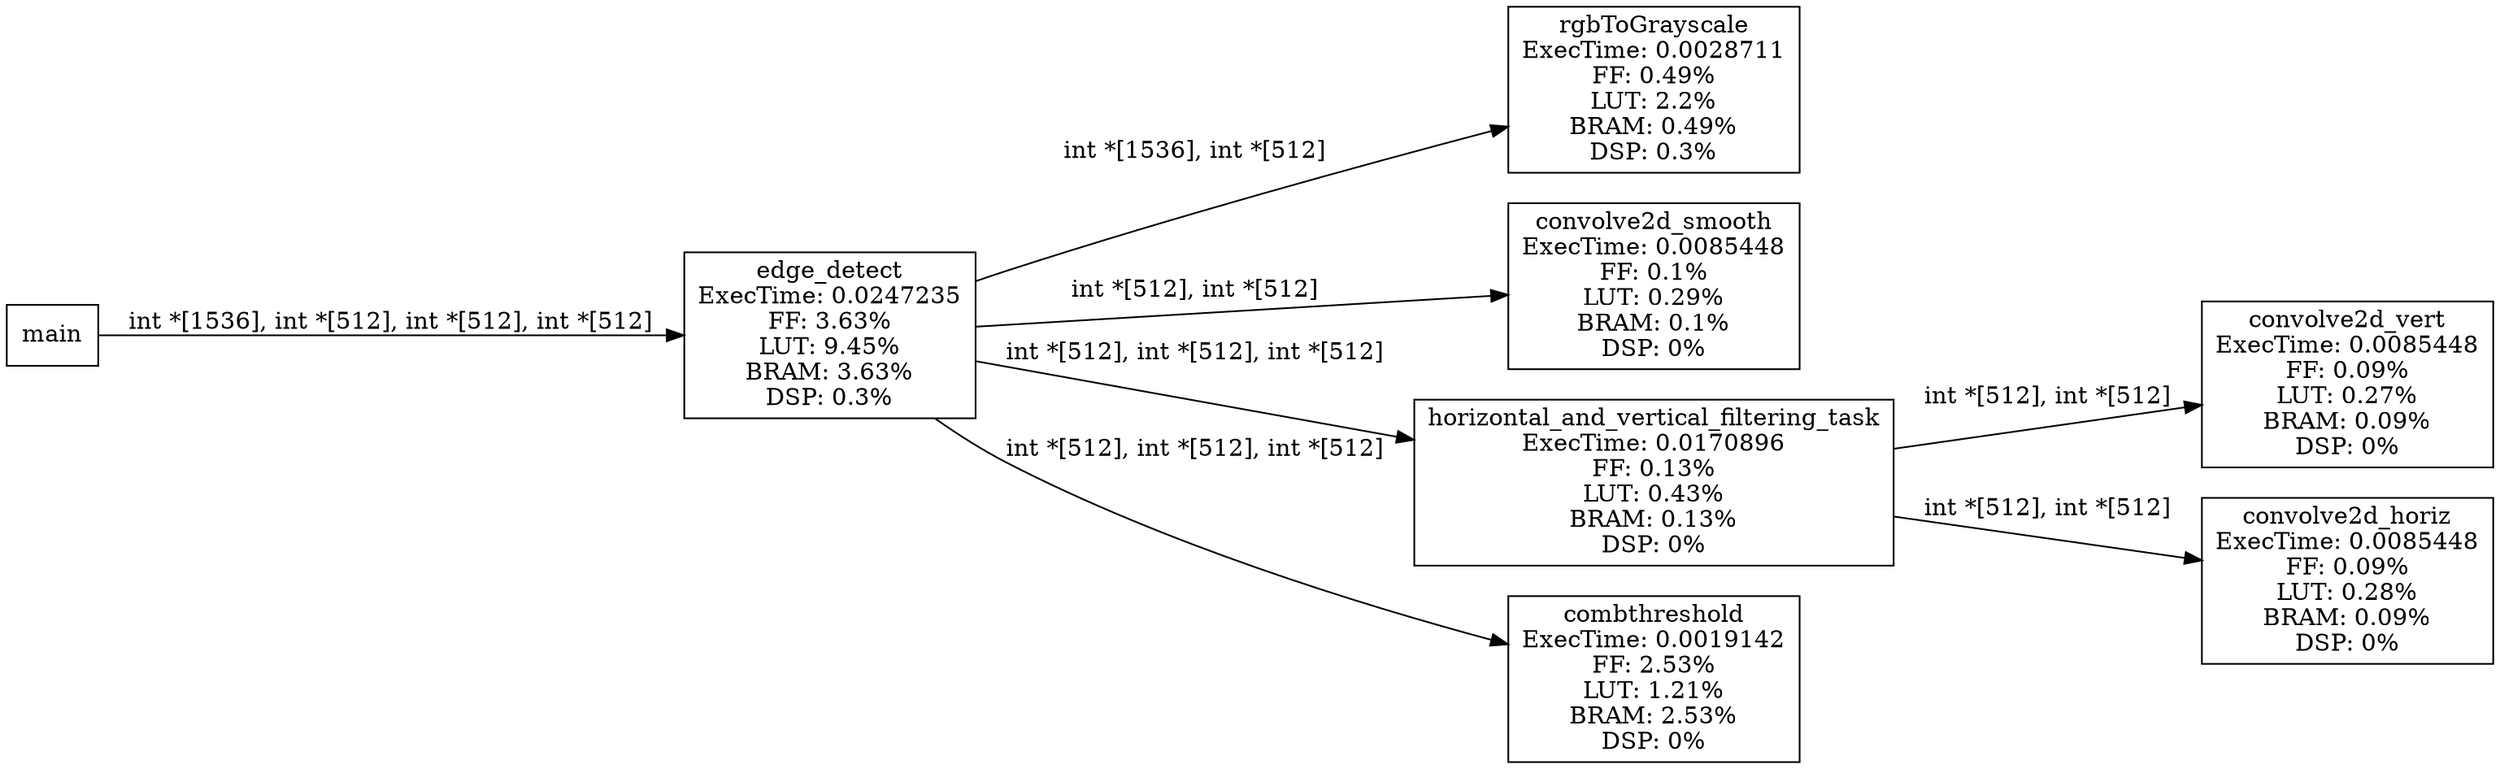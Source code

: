 digraph static_call_graph {
	rankdir=LR;
	node [shape=rectangle]

	"edge_detect" [label="edge_detect\nExecTime: 0.0247235\nFF: 3.63%\nLUT: 9.45%\nBRAM: 3.63%\nDSP: 0.3%"]
	"rgbToGrayscale" [label="rgbToGrayscale\nExecTime: 0.0028711\nFF: 0.49%\nLUT: 2.2%\nBRAM: 0.49%\nDSP: 0.3%"]
	"convolve2d_smooth" [label="convolve2d_smooth\nExecTime: 0.0085448\nFF: 0.1%\nLUT: 0.29%\nBRAM: 0.1%\nDSP: 0%"]
	"horizontal_and_vertical_filtering_task" [label="horizontal_and_vertical_filtering_task\nExecTime: 0.0170896\nFF: 0.13%\nLUT: 0.43%\nBRAM: 0.13%\nDSP: 0%"]
	"combthreshold" [label="combthreshold\nExecTime: 0.0019142\nFF: 2.53%\nLUT: 1.21%\nBRAM: 2.53%\nDSP: 0%"]
	"convolve2d_vert" [label="convolve2d_vert\nExecTime: 0.0085448\nFF: 0.09%\nLUT: 0.27%\nBRAM: 0.09%\nDSP: 0%"]
	"convolve2d_horiz" [label="convolve2d_horiz\nExecTime: 0.0085448\nFF: 0.09%\nLUT: 0.28%\nBRAM: 0.09%\nDSP: 0%"]

	"edge_detect"->"rgbToGrayscale" [label="int *[1536], int *[512]"];
	"edge_detect"->"convolve2d_smooth" [label="int *[512], int *[512]"];
	"edge_detect"->"horizontal_and_vertical_filtering_task" [label="int *[512], int *[512], int *[512]"];
	"edge_detect"->"combthreshold" [label="int *[512], int *[512], int *[512]"];
	"horizontal_and_vertical_filtering_task"->"convolve2d_vert" [label="int *[512], int *[512]"];
	"horizontal_and_vertical_filtering_task"->"convolve2d_horiz" [label="int *[512], int *[512]"];
	"main"->"edge_detect" [label="int *[1536], int *[512], int *[512], int *[512]"];
}
